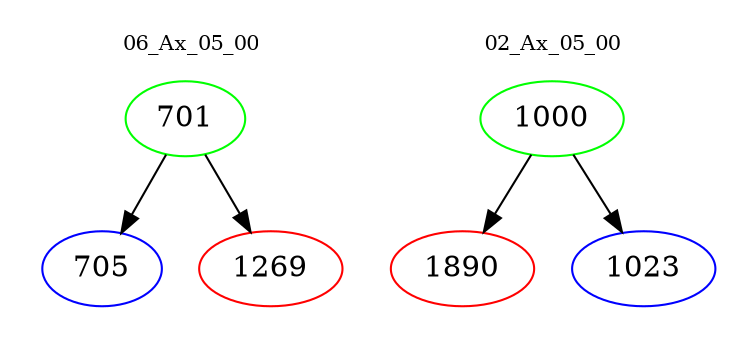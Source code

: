 digraph{
subgraph cluster_0 {
color = white
label = "06_Ax_05_00";
fontsize=10;
T0_701 [label="701", color="green"]
T0_701 -> T0_705 [color="black"]
T0_705 [label="705", color="blue"]
T0_701 -> T0_1269 [color="black"]
T0_1269 [label="1269", color="red"]
}
subgraph cluster_1 {
color = white
label = "02_Ax_05_00";
fontsize=10;
T1_1000 [label="1000", color="green"]
T1_1000 -> T1_1890 [color="black"]
T1_1890 [label="1890", color="red"]
T1_1000 -> T1_1023 [color="black"]
T1_1023 [label="1023", color="blue"]
}
}

